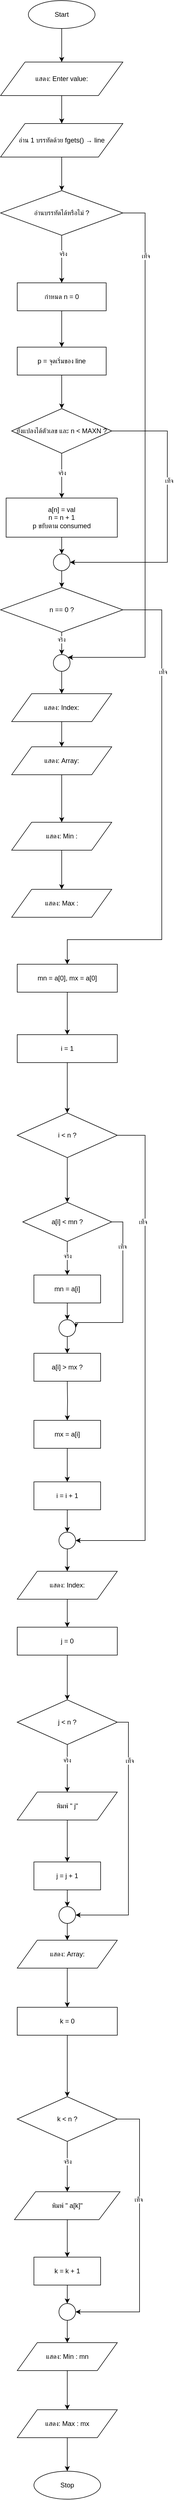 <mxfile version="28.2.5">
  <diagram name="หน้า-1" id="Ljue6Dd8xsv9lIiF6Eex">
    <mxGraphModel dx="1491" dy="691" grid="1" gridSize="10" guides="1" tooltips="1" connect="1" arrows="1" fold="1" page="1" pageScale="1" pageWidth="827" pageHeight="1169" math="0" shadow="0">
      <root>
        <mxCell id="0" />
        <mxCell id="1" parent="0" />
        <mxCell id="p4u4spNlCYpVbPZBGIiS-35" value="" style="edgeStyle=orthogonalEdgeStyle;rounded=0;orthogonalLoop=1;jettySize=auto;html=1;" parent="1" source="p4u4spNlCYpVbPZBGIiS-1" target="p4u4spNlCYpVbPZBGIiS-2" edge="1">
          <mxGeometry relative="1" as="geometry" />
        </mxCell>
        <mxCell id="p4u4spNlCYpVbPZBGIiS-1" value="Start" style="ellipse;whiteSpace=wrap;html=1;" parent="1" vertex="1">
          <mxGeometry x="460" y="30" width="120" height="50" as="geometry" />
        </mxCell>
        <mxCell id="p4u4spNlCYpVbPZBGIiS-36" value="" style="edgeStyle=orthogonalEdgeStyle;rounded=0;orthogonalLoop=1;jettySize=auto;html=1;" parent="1" source="p4u4spNlCYpVbPZBGIiS-2" target="p4u4spNlCYpVbPZBGIiS-3" edge="1">
          <mxGeometry relative="1" as="geometry" />
        </mxCell>
        <mxCell id="p4u4spNlCYpVbPZBGIiS-2" value="แสดง: Enter value:" style="shape=parallelogram;perimeter=parallelogramPerimeter;whiteSpace=wrap;html=1;" parent="1" vertex="1">
          <mxGeometry x="410" y="140" width="220" height="60" as="geometry" />
        </mxCell>
        <mxCell id="p4u4spNlCYpVbPZBGIiS-37" value="" style="edgeStyle=orthogonalEdgeStyle;rounded=0;orthogonalLoop=1;jettySize=auto;html=1;" parent="1" source="p4u4spNlCYpVbPZBGIiS-3" target="p4u4spNlCYpVbPZBGIiS-4" edge="1">
          <mxGeometry relative="1" as="geometry" />
        </mxCell>
        <mxCell id="p4u4spNlCYpVbPZBGIiS-3" value="อ่าน 1 บรรทัดด้วย fgets() → line" style="shape=parallelogram;perimeter=parallelogramPerimeter;whiteSpace=wrap;html=1;" parent="1" vertex="1">
          <mxGeometry x="410" y="250" width="220" height="60" as="geometry" />
        </mxCell>
        <mxCell id="pmIDaaM-dI9VB6d24hKW-2" value="" style="edgeStyle=orthogonalEdgeStyle;rounded=0;orthogonalLoop=1;jettySize=auto;html=1;" parent="1" source="p4u4spNlCYpVbPZBGIiS-4" target="p4u4spNlCYpVbPZBGIiS-5" edge="1">
          <mxGeometry relative="1" as="geometry" />
        </mxCell>
        <mxCell id="9IDuzy3jqwEA8BaXGOj5-1" value="จริง" style="edgeLabel;html=1;align=center;verticalAlign=middle;resizable=0;points=[];" parent="pmIDaaM-dI9VB6d24hKW-2" connectable="0" vertex="1">
          <mxGeometry x="-0.231" y="2" relative="1" as="geometry">
            <mxPoint as="offset" />
          </mxGeometry>
        </mxCell>
        <mxCell id="pmIDaaM-dI9VB6d24hKW-11" style="edgeStyle=orthogonalEdgeStyle;rounded=0;orthogonalLoop=1;jettySize=auto;html=1;exitX=1;exitY=0.5;exitDx=0;exitDy=0;" parent="1" source="p4u4spNlCYpVbPZBGIiS-4" target="pmIDaaM-dI9VB6d24hKW-12" edge="1">
          <mxGeometry relative="1" as="geometry">
            <mxPoint x="670" y="1220" as="targetPoint" />
            <Array as="points">
              <mxPoint x="670" y="410" />
              <mxPoint x="670" y="1205" />
            </Array>
          </mxGeometry>
        </mxCell>
        <mxCell id="9IDuzy3jqwEA8BaXGOj5-2" value="เท็จ" style="edgeLabel;html=1;align=center;verticalAlign=middle;resizable=0;points=[];" parent="pmIDaaM-dI9VB6d24hKW-11" connectable="0" vertex="1">
          <mxGeometry x="-0.761" y="1" relative="1" as="geometry">
            <mxPoint as="offset" />
          </mxGeometry>
        </mxCell>
        <mxCell id="p4u4spNlCYpVbPZBGIiS-4" value="อ่านบรรทัดได้หรือไม่ ?" style="rhombus;whiteSpace=wrap;html=1;" parent="1" vertex="1">
          <mxGeometry x="410" y="370" width="220" height="80" as="geometry" />
        </mxCell>
        <mxCell id="pmIDaaM-dI9VB6d24hKW-3" value="" style="edgeStyle=orthogonalEdgeStyle;rounded=0;orthogonalLoop=1;jettySize=auto;html=1;" parent="1" source="p4u4spNlCYpVbPZBGIiS-5" target="p4u4spNlCYpVbPZBGIiS-6" edge="1">
          <mxGeometry relative="1" as="geometry" />
        </mxCell>
        <mxCell id="p4u4spNlCYpVbPZBGIiS-5" value="กำหนด n = 0" style="whiteSpace=wrap;html=1;" parent="1" vertex="1">
          <mxGeometry x="440" y="535" width="160" height="50" as="geometry" />
        </mxCell>
        <mxCell id="pmIDaaM-dI9VB6d24hKW-4" value="" style="edgeStyle=orthogonalEdgeStyle;rounded=0;orthogonalLoop=1;jettySize=auto;html=1;" parent="1" source="p4u4spNlCYpVbPZBGIiS-6" target="p4u4spNlCYpVbPZBGIiS-7" edge="1">
          <mxGeometry relative="1" as="geometry" />
        </mxCell>
        <mxCell id="p4u4spNlCYpVbPZBGIiS-6" value="p = จุดเริ่มของ line" style="whiteSpace=wrap;html=1;" parent="1" vertex="1">
          <mxGeometry x="440" y="650" width="160" height="50" as="geometry" />
        </mxCell>
        <mxCell id="pmIDaaM-dI9VB6d24hKW-5" value="" style="edgeStyle=orthogonalEdgeStyle;rounded=0;orthogonalLoop=1;jettySize=auto;html=1;" parent="1" source="p4u4spNlCYpVbPZBGIiS-7" target="p4u4spNlCYpVbPZBGIiS-8" edge="1">
          <mxGeometry relative="1" as="geometry" />
        </mxCell>
        <mxCell id="9IDuzy3jqwEA8BaXGOj5-10" value="จริง" style="edgeLabel;html=1;align=center;verticalAlign=middle;resizable=0;points=[];" parent="pmIDaaM-dI9VB6d24hKW-5" connectable="0" vertex="1">
          <mxGeometry x="-0.133" relative="1" as="geometry">
            <mxPoint as="offset" />
          </mxGeometry>
        </mxCell>
        <mxCell id="pmIDaaM-dI9VB6d24hKW-14" style="edgeStyle=orthogonalEdgeStyle;rounded=0;orthogonalLoop=1;jettySize=auto;html=1;entryX=1;entryY=0.5;entryDx=0;entryDy=0;" parent="1" source="p4u4spNlCYpVbPZBGIiS-7" target="pmIDaaM-dI9VB6d24hKW-15" edge="1">
          <mxGeometry relative="1" as="geometry">
            <mxPoint x="720" y="1050" as="targetPoint" />
            <Array as="points">
              <mxPoint x="710" y="800" />
              <mxPoint x="710" y="1035" />
            </Array>
          </mxGeometry>
        </mxCell>
        <mxCell id="9IDuzy3jqwEA8BaXGOj5-3" value="เท็จ" style="edgeLabel;html=1;align=center;verticalAlign=middle;resizable=0;points=[];" parent="pmIDaaM-dI9VB6d24hKW-14" connectable="0" vertex="1">
          <mxGeometry x="-0.259" y="3" relative="1" as="geometry">
            <mxPoint as="offset" />
          </mxGeometry>
        </mxCell>
        <mxCell id="p4u4spNlCYpVbPZBGIiS-7" value="ยังแปลงได้ตัวเลข และ n &lt; MAXN ?" style="rhombus;whiteSpace=wrap;html=1;" parent="1" vertex="1">
          <mxGeometry x="430" y="760" width="180" height="80" as="geometry" />
        </mxCell>
        <mxCell id="pmIDaaM-dI9VB6d24hKW-6" value="" style="edgeStyle=orthogonalEdgeStyle;rounded=0;orthogonalLoop=1;jettySize=auto;html=1;" parent="1" source="pmIDaaM-dI9VB6d24hKW-15" target="p4u4spNlCYpVbPZBGIiS-9" edge="1">
          <mxGeometry relative="1" as="geometry" />
        </mxCell>
        <mxCell id="p4u4spNlCYpVbPZBGIiS-8" value="a[n] = val&#xa;n = n + 1&#xa;p ขยับตาม consumed" style="whiteSpace=wrap;html=1;" parent="1" vertex="1">
          <mxGeometry x="420" y="920" width="200" height="70" as="geometry" />
        </mxCell>
        <mxCell id="pmIDaaM-dI9VB6d24hKW-7" value="" style="edgeStyle=orthogonalEdgeStyle;rounded=0;orthogonalLoop=1;jettySize=auto;html=1;" parent="1" source="pmIDaaM-dI9VB6d24hKW-12" target="p4u4spNlCYpVbPZBGIiS-10" edge="1">
          <mxGeometry relative="1" as="geometry" />
        </mxCell>
        <mxCell id="pmIDaaM-dI9VB6d24hKW-17" style="edgeStyle=orthogonalEdgeStyle;rounded=0;orthogonalLoop=1;jettySize=auto;html=1;entryX=0.5;entryY=0;entryDx=0;entryDy=0;" parent="1" source="p4u4spNlCYpVbPZBGIiS-9" target="p4u4spNlCYpVbPZBGIiS-14" edge="1">
          <mxGeometry relative="1" as="geometry">
            <Array as="points">
              <mxPoint x="700" y="1120" />
              <mxPoint x="700" y="1710" />
              <mxPoint x="530" y="1710" />
            </Array>
          </mxGeometry>
        </mxCell>
        <mxCell id="9IDuzy3jqwEA8BaXGOj5-4" value="เท็จ" style="edgeLabel;html=1;align=center;verticalAlign=middle;resizable=0;points=[];" parent="pmIDaaM-dI9VB6d24hKW-17" connectable="0" vertex="1">
          <mxGeometry x="-0.587" y="2" relative="1" as="geometry">
            <mxPoint as="offset" />
          </mxGeometry>
        </mxCell>
        <mxCell id="p4u4spNlCYpVbPZBGIiS-9" value="n == 0 ?" style="rhombus;whiteSpace=wrap;html=1;" parent="1" vertex="1">
          <mxGeometry x="410" y="1080" width="220" height="80" as="geometry" />
        </mxCell>
        <mxCell id="pmIDaaM-dI9VB6d24hKW-8" value="" style="edgeStyle=orthogonalEdgeStyle;rounded=0;orthogonalLoop=1;jettySize=auto;html=1;" parent="1" source="p4u4spNlCYpVbPZBGIiS-10" target="p4u4spNlCYpVbPZBGIiS-11" edge="1">
          <mxGeometry relative="1" as="geometry" />
        </mxCell>
        <mxCell id="p4u4spNlCYpVbPZBGIiS-10" value="แสดง: Index:" style="shape=parallelogram;perimeter=parallelogramPerimeter;whiteSpace=wrap;html=1;" parent="1" vertex="1">
          <mxGeometry x="430" y="1270" width="180" height="50" as="geometry" />
        </mxCell>
        <mxCell id="pmIDaaM-dI9VB6d24hKW-9" value="" style="edgeStyle=orthogonalEdgeStyle;rounded=0;orthogonalLoop=1;jettySize=auto;html=1;" parent="1" source="p4u4spNlCYpVbPZBGIiS-11" target="p4u4spNlCYpVbPZBGIiS-12" edge="1">
          <mxGeometry relative="1" as="geometry" />
        </mxCell>
        <mxCell id="p4u4spNlCYpVbPZBGIiS-11" value="แสดง: Array:" style="shape=parallelogram;perimeter=parallelogramPerimeter;whiteSpace=wrap;html=1;" parent="1" vertex="1">
          <mxGeometry x="430" y="1365" width="180" height="50" as="geometry" />
        </mxCell>
        <mxCell id="pmIDaaM-dI9VB6d24hKW-10" value="" style="edgeStyle=orthogonalEdgeStyle;rounded=0;orthogonalLoop=1;jettySize=auto;html=1;" parent="1" source="p4u4spNlCYpVbPZBGIiS-12" target="p4u4spNlCYpVbPZBGIiS-13" edge="1">
          <mxGeometry relative="1" as="geometry" />
        </mxCell>
        <mxCell id="p4u4spNlCYpVbPZBGIiS-12" value="แสดง: Min : " style="shape=parallelogram;perimeter=parallelogramPerimeter;whiteSpace=wrap;html=1;" parent="1" vertex="1">
          <mxGeometry x="430" y="1500" width="180" height="50" as="geometry" />
        </mxCell>
        <mxCell id="p4u4spNlCYpVbPZBGIiS-13" value="แสดง: Max : " style="shape=parallelogram;perimeter=parallelogramPerimeter;whiteSpace=wrap;html=1;" parent="1" vertex="1">
          <mxGeometry x="430" y="1620" width="180" height="50" as="geometry" />
        </mxCell>
        <mxCell id="pmIDaaM-dI9VB6d24hKW-19" value="" style="edgeStyle=orthogonalEdgeStyle;rounded=0;orthogonalLoop=1;jettySize=auto;html=1;" parent="1" source="p4u4spNlCYpVbPZBGIiS-14" target="p4u4spNlCYpVbPZBGIiS-15" edge="1">
          <mxGeometry relative="1" as="geometry" />
        </mxCell>
        <mxCell id="p4u4spNlCYpVbPZBGIiS-14" value="mn = a[0], mx = a[0]" style="whiteSpace=wrap;html=1;" parent="1" vertex="1">
          <mxGeometry x="440" y="1754" width="180" height="50" as="geometry" />
        </mxCell>
        <mxCell id="pmIDaaM-dI9VB6d24hKW-20" value="" style="edgeStyle=orthogonalEdgeStyle;rounded=0;orthogonalLoop=1;jettySize=auto;html=1;" parent="1" source="p4u4spNlCYpVbPZBGIiS-15" target="p4u4spNlCYpVbPZBGIiS-16" edge="1">
          <mxGeometry relative="1" as="geometry" />
        </mxCell>
        <mxCell id="p4u4spNlCYpVbPZBGIiS-15" value="i = 1" style="whiteSpace=wrap;html=1;" parent="1" vertex="1">
          <mxGeometry x="440" y="1880" width="180" height="50" as="geometry" />
        </mxCell>
        <mxCell id="pmIDaaM-dI9VB6d24hKW-21" value="" style="edgeStyle=orthogonalEdgeStyle;rounded=0;orthogonalLoop=1;jettySize=auto;html=1;" parent="1" source="p4u4spNlCYpVbPZBGIiS-16" target="p4u4spNlCYpVbPZBGIiS-17" edge="1">
          <mxGeometry relative="1" as="geometry" />
        </mxCell>
        <mxCell id="pmIDaaM-dI9VB6d24hKW-39" style="edgeStyle=orthogonalEdgeStyle;rounded=0;orthogonalLoop=1;jettySize=auto;html=1;entryX=1;entryY=0.5;entryDx=0;entryDy=0;" parent="1" source="p4u4spNlCYpVbPZBGIiS-16" target="pmIDaaM-dI9VB6d24hKW-40" edge="1">
          <mxGeometry relative="1" as="geometry">
            <mxPoint x="690" y="2770" as="targetPoint" />
            <Array as="points">
              <mxPoint x="670" y="2060" />
              <mxPoint x="670" y="2785" />
            </Array>
          </mxGeometry>
        </mxCell>
        <mxCell id="9IDuzy3jqwEA8BaXGOj5-5" value="เท็จ" style="edgeLabel;html=1;align=center;verticalAlign=middle;resizable=0;points=[];" parent="pmIDaaM-dI9VB6d24hKW-39" connectable="0" vertex="1">
          <mxGeometry x="-0.544" y="-4" relative="1" as="geometry">
            <mxPoint as="offset" />
          </mxGeometry>
        </mxCell>
        <mxCell id="p4u4spNlCYpVbPZBGIiS-16" value="i &lt; n ?" style="rhombus;whiteSpace=wrap;html=1;" parent="1" vertex="1">
          <mxGeometry x="440" y="2020" width="180" height="80" as="geometry" />
        </mxCell>
        <mxCell id="pmIDaaM-dI9VB6d24hKW-22" value="" style="edgeStyle=orthogonalEdgeStyle;rounded=0;orthogonalLoop=1;jettySize=auto;html=1;" parent="1" source="p4u4spNlCYpVbPZBGIiS-17" target="p4u4spNlCYpVbPZBGIiS-18" edge="1">
          <mxGeometry relative="1" as="geometry" />
        </mxCell>
        <mxCell id="9IDuzy3jqwEA8BaXGOj5-12" value="จริง" style="edgeLabel;html=1;align=center;verticalAlign=middle;resizable=0;points=[];" parent="pmIDaaM-dI9VB6d24hKW-22" connectable="0" vertex="1">
          <mxGeometry x="-0.128" relative="1" as="geometry">
            <mxPoint as="offset" />
          </mxGeometry>
        </mxCell>
        <mxCell id="pmIDaaM-dI9VB6d24hKW-44" style="edgeStyle=orthogonalEdgeStyle;rounded=0;orthogonalLoop=1;jettySize=auto;html=1;entryX=1;entryY=0.5;entryDx=0;entryDy=0;" parent="1" source="p4u4spNlCYpVbPZBGIiS-17" target="pmIDaaM-dI9VB6d24hKW-42" edge="1">
          <mxGeometry relative="1" as="geometry">
            <Array as="points">
              <mxPoint x="630" y="2215" />
              <mxPoint x="630" y="2395" />
            </Array>
          </mxGeometry>
        </mxCell>
        <mxCell id="9IDuzy3jqwEA8BaXGOj5-6" value="เท็จ" style="edgeLabel;html=1;align=center;verticalAlign=middle;resizable=0;points=[];" parent="pmIDaaM-dI9VB6d24hKW-44" connectable="0" vertex="1">
          <mxGeometry x="-0.571" y="-1" relative="1" as="geometry">
            <mxPoint as="offset" />
          </mxGeometry>
        </mxCell>
        <mxCell id="p4u4spNlCYpVbPZBGIiS-17" value="a[i] &lt; mn ?" style="rhombus;whiteSpace=wrap;html=1;" parent="1" vertex="1">
          <mxGeometry x="450" y="2180" width="160" height="70" as="geometry" />
        </mxCell>
        <mxCell id="pmIDaaM-dI9VB6d24hKW-23" value="" style="edgeStyle=orthogonalEdgeStyle;rounded=0;orthogonalLoop=1;jettySize=auto;html=1;entryX=0.5;entryY=0;entryDx=0;entryDy=0;" parent="1" source="pmIDaaM-dI9VB6d24hKW-42" target="pmIDaaM-dI9VB6d24hKW-45" edge="1">
          <mxGeometry relative="1" as="geometry">
            <mxPoint x="530.053" y="2430.023" as="targetPoint" />
          </mxGeometry>
        </mxCell>
        <mxCell id="p4u4spNlCYpVbPZBGIiS-18" value="mn = a[i]" style="whiteSpace=wrap;html=1;" parent="1" vertex="1">
          <mxGeometry x="470" y="2310" width="120" height="50" as="geometry" />
        </mxCell>
        <mxCell id="pmIDaaM-dI9VB6d24hKW-25" value="" style="edgeStyle=orthogonalEdgeStyle;rounded=0;orthogonalLoop=1;jettySize=auto;html=1;" parent="1" target="p4u4spNlCYpVbPZBGIiS-20" edge="1">
          <mxGeometry relative="1" as="geometry">
            <mxPoint x="530" y="2500" as="sourcePoint" />
          </mxGeometry>
        </mxCell>
        <mxCell id="pmIDaaM-dI9VB6d24hKW-24" value="" style="edgeStyle=orthogonalEdgeStyle;rounded=0;orthogonalLoop=1;jettySize=auto;html=1;" parent="1" source="p4u4spNlCYpVbPZBGIiS-20" target="p4u4spNlCYpVbPZBGIiS-21" edge="1">
          <mxGeometry relative="1" as="geometry" />
        </mxCell>
        <mxCell id="p4u4spNlCYpVbPZBGIiS-20" value="mx = a[i]" style="whiteSpace=wrap;html=1;" parent="1" vertex="1">
          <mxGeometry x="470" y="2570" width="120" height="50" as="geometry" />
        </mxCell>
        <mxCell id="pmIDaaM-dI9VB6d24hKW-26" value="" style="edgeStyle=orthogonalEdgeStyle;rounded=0;orthogonalLoop=1;jettySize=auto;html=1;" parent="1" source="pmIDaaM-dI9VB6d24hKW-40" target="p4u4spNlCYpVbPZBGIiS-22" edge="1">
          <mxGeometry relative="1" as="geometry" />
        </mxCell>
        <mxCell id="p4u4spNlCYpVbPZBGIiS-21" value="i = i + 1" style="whiteSpace=wrap;html=1;" parent="1" vertex="1">
          <mxGeometry x="470" y="2680" width="120" height="50" as="geometry" />
        </mxCell>
        <mxCell id="pmIDaaM-dI9VB6d24hKW-27" value="" style="edgeStyle=orthogonalEdgeStyle;rounded=0;orthogonalLoop=1;jettySize=auto;html=1;" parent="1" source="p4u4spNlCYpVbPZBGIiS-22" target="p4u4spNlCYpVbPZBGIiS-23" edge="1">
          <mxGeometry relative="1" as="geometry" />
        </mxCell>
        <mxCell id="p4u4spNlCYpVbPZBGIiS-22" value="แสดง: Index:" style="shape=parallelogram;perimeter=parallelogramPerimeter;whiteSpace=wrap;html=1;" parent="1" vertex="1">
          <mxGeometry x="440" y="2840" width="180" height="50" as="geometry" />
        </mxCell>
        <mxCell id="pmIDaaM-dI9VB6d24hKW-28" value="" style="edgeStyle=orthogonalEdgeStyle;rounded=0;orthogonalLoop=1;jettySize=auto;html=1;" parent="1" source="p4u4spNlCYpVbPZBGIiS-23" target="p4u4spNlCYpVbPZBGIiS-24" edge="1">
          <mxGeometry relative="1" as="geometry" />
        </mxCell>
        <mxCell id="p4u4spNlCYpVbPZBGIiS-23" value="j = 0" style="whiteSpace=wrap;html=1;" parent="1" vertex="1">
          <mxGeometry x="440" y="2940" width="180" height="50" as="geometry" />
        </mxCell>
        <mxCell id="pmIDaaM-dI9VB6d24hKW-29" value="" style="edgeStyle=orthogonalEdgeStyle;rounded=0;orthogonalLoop=1;jettySize=auto;html=1;" parent="1" source="p4u4spNlCYpVbPZBGIiS-24" target="p4u4spNlCYpVbPZBGIiS-25" edge="1">
          <mxGeometry relative="1" as="geometry" />
        </mxCell>
        <mxCell id="9IDuzy3jqwEA8BaXGOj5-13" value="จริง" style="edgeLabel;html=1;align=center;verticalAlign=middle;resizable=0;points=[];" parent="pmIDaaM-dI9VB6d24hKW-29" connectable="0" vertex="1">
          <mxGeometry x="-0.349" y="-1" relative="1" as="geometry">
            <mxPoint as="offset" />
          </mxGeometry>
        </mxCell>
        <mxCell id="pmIDaaM-dI9VB6d24hKW-48" style="edgeStyle=orthogonalEdgeStyle;rounded=0;orthogonalLoop=1;jettySize=auto;html=1;entryX=1;entryY=0.5;entryDx=0;entryDy=0;" parent="1" source="p4u4spNlCYpVbPZBGIiS-24" target="pmIDaaM-dI9VB6d24hKW-46" edge="1">
          <mxGeometry relative="1" as="geometry">
            <Array as="points">
              <mxPoint x="640" y="3110" />
              <mxPoint x="640" y="3455" />
            </Array>
          </mxGeometry>
        </mxCell>
        <mxCell id="9IDuzy3jqwEA8BaXGOj5-8" value="เท็จ" style="edgeLabel;html=1;align=center;verticalAlign=middle;resizable=0;points=[];" parent="pmIDaaM-dI9VB6d24hKW-48" connectable="0" vertex="1">
          <mxGeometry x="-0.616" y="2" relative="1" as="geometry">
            <mxPoint as="offset" />
          </mxGeometry>
        </mxCell>
        <mxCell id="p4u4spNlCYpVbPZBGIiS-24" value="j &lt; n ?" style="rhombus;whiteSpace=wrap;html=1;" parent="1" vertex="1">
          <mxGeometry x="440" y="3070" width="180" height="80" as="geometry" />
        </mxCell>
        <mxCell id="pmIDaaM-dI9VB6d24hKW-30" value="" style="edgeStyle=orthogonalEdgeStyle;rounded=0;orthogonalLoop=1;jettySize=auto;html=1;" parent="1" source="p4u4spNlCYpVbPZBGIiS-25" target="p4u4spNlCYpVbPZBGIiS-26" edge="1">
          <mxGeometry relative="1" as="geometry" />
        </mxCell>
        <mxCell id="p4u4spNlCYpVbPZBGIiS-25" value="พิมพ์ &quot; j&quot;" style="shape=parallelogram;perimeter=parallelogramPerimeter;whiteSpace=wrap;html=1;" parent="1" vertex="1">
          <mxGeometry x="440" y="3235" width="180" height="50" as="geometry" />
        </mxCell>
        <mxCell id="pmIDaaM-dI9VB6d24hKW-31" value="" style="edgeStyle=orthogonalEdgeStyle;rounded=0;orthogonalLoop=1;jettySize=auto;html=1;" parent="1" source="pmIDaaM-dI9VB6d24hKW-46" target="p4u4spNlCYpVbPZBGIiS-27" edge="1">
          <mxGeometry relative="1" as="geometry" />
        </mxCell>
        <mxCell id="p4u4spNlCYpVbPZBGIiS-26" value="j = j + 1" style="whiteSpace=wrap;html=1;" parent="1" vertex="1">
          <mxGeometry x="470" y="3360" width="120" height="50" as="geometry" />
        </mxCell>
        <mxCell id="pmIDaaM-dI9VB6d24hKW-32" value="" style="edgeStyle=orthogonalEdgeStyle;rounded=0;orthogonalLoop=1;jettySize=auto;html=1;" parent="1" source="p4u4spNlCYpVbPZBGIiS-27" target="p4u4spNlCYpVbPZBGIiS-28" edge="1">
          <mxGeometry relative="1" as="geometry" />
        </mxCell>
        <mxCell id="p4u4spNlCYpVbPZBGIiS-27" value="แสดง: Array:" style="shape=parallelogram;perimeter=parallelogramPerimeter;whiteSpace=wrap;html=1;" parent="1" vertex="1">
          <mxGeometry x="440" y="3500" width="180" height="50" as="geometry" />
        </mxCell>
        <mxCell id="pmIDaaM-dI9VB6d24hKW-33" value="" style="edgeStyle=orthogonalEdgeStyle;rounded=0;orthogonalLoop=1;jettySize=auto;html=1;" parent="1" source="p4u4spNlCYpVbPZBGIiS-28" target="p4u4spNlCYpVbPZBGIiS-29" edge="1">
          <mxGeometry relative="1" as="geometry" />
        </mxCell>
        <mxCell id="p4u4spNlCYpVbPZBGIiS-28" value="k = 0" style="whiteSpace=wrap;html=1;" parent="1" vertex="1">
          <mxGeometry x="440" y="3620" width="180" height="50" as="geometry" />
        </mxCell>
        <mxCell id="pmIDaaM-dI9VB6d24hKW-34" value="" style="edgeStyle=orthogonalEdgeStyle;rounded=0;orthogonalLoop=1;jettySize=auto;html=1;" parent="1" source="p4u4spNlCYpVbPZBGIiS-29" target="p4u4spNlCYpVbPZBGIiS-30" edge="1">
          <mxGeometry relative="1" as="geometry" />
        </mxCell>
        <mxCell id="9IDuzy3jqwEA8BaXGOj5-14" value="จริง" style="edgeLabel;html=1;align=center;verticalAlign=middle;resizable=0;points=[];" parent="pmIDaaM-dI9VB6d24hKW-34" connectable="0" vertex="1">
          <mxGeometry x="-0.2" relative="1" as="geometry">
            <mxPoint as="offset" />
          </mxGeometry>
        </mxCell>
        <mxCell id="pmIDaaM-dI9VB6d24hKW-49" style="edgeStyle=orthogonalEdgeStyle;rounded=0;orthogonalLoop=1;jettySize=auto;html=1;entryX=1;entryY=0.5;entryDx=0;entryDy=0;" parent="1" source="p4u4spNlCYpVbPZBGIiS-29" target="pmIDaaM-dI9VB6d24hKW-50" edge="1">
          <mxGeometry relative="1" as="geometry">
            <mxPoint x="690" y="4140" as="targetPoint" />
            <Array as="points">
              <mxPoint x="660" y="3820" />
              <mxPoint x="660" y="4165" />
            </Array>
          </mxGeometry>
        </mxCell>
        <mxCell id="9IDuzy3jqwEA8BaXGOj5-9" value="เท็จ" style="edgeLabel;html=1;align=center;verticalAlign=middle;resizable=0;points=[];" parent="pmIDaaM-dI9VB6d24hKW-49" connectable="0" vertex="1">
          <mxGeometry x="-0.264" y="-2" relative="1" as="geometry">
            <mxPoint as="offset" />
          </mxGeometry>
        </mxCell>
        <mxCell id="p4u4spNlCYpVbPZBGIiS-29" value="k &lt; n ?" style="rhombus;whiteSpace=wrap;html=1;" parent="1" vertex="1">
          <mxGeometry x="440" y="3780" width="180" height="80" as="geometry" />
        </mxCell>
        <mxCell id="pmIDaaM-dI9VB6d24hKW-35" value="" style="edgeStyle=orthogonalEdgeStyle;rounded=0;orthogonalLoop=1;jettySize=auto;html=1;" parent="1" source="p4u4spNlCYpVbPZBGIiS-30" target="p4u4spNlCYpVbPZBGIiS-31" edge="1">
          <mxGeometry relative="1" as="geometry" />
        </mxCell>
        <mxCell id="p4u4spNlCYpVbPZBGIiS-30" value="พิมพ์ &quot; a[k]&quot;" style="shape=parallelogram;perimeter=parallelogramPerimeter;whiteSpace=wrap;html=1;" parent="1" vertex="1">
          <mxGeometry x="435" y="3950" width="190" height="50" as="geometry" />
        </mxCell>
        <mxCell id="pmIDaaM-dI9VB6d24hKW-36" value="" style="edgeStyle=orthogonalEdgeStyle;rounded=0;orthogonalLoop=1;jettySize=auto;html=1;" parent="1" source="pmIDaaM-dI9VB6d24hKW-50" target="p4u4spNlCYpVbPZBGIiS-32" edge="1">
          <mxGeometry relative="1" as="geometry" />
        </mxCell>
        <mxCell id="p4u4spNlCYpVbPZBGIiS-31" value="k = k + 1" style="whiteSpace=wrap;html=1;" parent="1" vertex="1">
          <mxGeometry x="470" y="4067" width="120" height="50" as="geometry" />
        </mxCell>
        <mxCell id="pmIDaaM-dI9VB6d24hKW-37" value="" style="edgeStyle=orthogonalEdgeStyle;rounded=0;orthogonalLoop=1;jettySize=auto;html=1;" parent="1" source="p4u4spNlCYpVbPZBGIiS-32" target="p4u4spNlCYpVbPZBGIiS-33" edge="1">
          <mxGeometry relative="1" as="geometry" />
        </mxCell>
        <mxCell id="p4u4spNlCYpVbPZBGIiS-32" value="แสดง: Min : mn" style="shape=parallelogram;perimeter=parallelogramPerimeter;whiteSpace=wrap;html=1;" parent="1" vertex="1">
          <mxGeometry x="440" y="4220" width="180" height="50" as="geometry" />
        </mxCell>
        <mxCell id="pmIDaaM-dI9VB6d24hKW-38" value="" style="edgeStyle=orthogonalEdgeStyle;rounded=0;orthogonalLoop=1;jettySize=auto;html=1;" parent="1" source="p4u4spNlCYpVbPZBGIiS-33" target="p4u4spNlCYpVbPZBGIiS-34" edge="1">
          <mxGeometry relative="1" as="geometry" />
        </mxCell>
        <mxCell id="p4u4spNlCYpVbPZBGIiS-33" value="แสดง: Max : mx" style="shape=parallelogram;perimeter=parallelogramPerimeter;whiteSpace=wrap;html=1;" parent="1" vertex="1">
          <mxGeometry x="440" y="4340" width="180" height="50" as="geometry" />
        </mxCell>
        <mxCell id="p4u4spNlCYpVbPZBGIiS-34" value="Stop" style="ellipse;whiteSpace=wrap;html=1;" parent="1" vertex="1">
          <mxGeometry x="470" y="4450" width="120" height="50" as="geometry" />
        </mxCell>
        <mxCell id="pmIDaaM-dI9VB6d24hKW-13" value="" style="edgeStyle=orthogonalEdgeStyle;rounded=0;orthogonalLoop=1;jettySize=auto;html=1;" parent="1" source="p4u4spNlCYpVbPZBGIiS-9" target="pmIDaaM-dI9VB6d24hKW-12" edge="1">
          <mxGeometry relative="1" as="geometry">
            <mxPoint x="520" y="1160" as="sourcePoint" />
            <mxPoint x="520" y="1250" as="targetPoint" />
          </mxGeometry>
        </mxCell>
        <mxCell id="9IDuzy3jqwEA8BaXGOj5-11" value="จริง" style="edgeLabel;html=1;align=center;verticalAlign=middle;resizable=0;points=[];" parent="pmIDaaM-dI9VB6d24hKW-13" connectable="0" vertex="1">
          <mxGeometry x="-0.342" y="-1" relative="1" as="geometry">
            <mxPoint as="offset" />
          </mxGeometry>
        </mxCell>
        <mxCell id="pmIDaaM-dI9VB6d24hKW-12" value="" style="ellipse;whiteSpace=wrap;html=1;aspect=fixed;" parent="1" vertex="1">
          <mxGeometry x="505" y="1200" width="30" height="30" as="geometry" />
        </mxCell>
        <mxCell id="pmIDaaM-dI9VB6d24hKW-16" value="" style="edgeStyle=orthogonalEdgeStyle;rounded=0;orthogonalLoop=1;jettySize=auto;html=1;" parent="1" source="p4u4spNlCYpVbPZBGIiS-8" target="pmIDaaM-dI9VB6d24hKW-15" edge="1">
          <mxGeometry relative="1" as="geometry">
            <mxPoint x="520" y="990" as="sourcePoint" />
            <mxPoint x="520" y="1080" as="targetPoint" />
          </mxGeometry>
        </mxCell>
        <mxCell id="pmIDaaM-dI9VB6d24hKW-15" value="" style="ellipse;whiteSpace=wrap;html=1;aspect=fixed;" parent="1" vertex="1">
          <mxGeometry x="505" y="1020" width="30" height="30" as="geometry" />
        </mxCell>
        <mxCell id="pmIDaaM-dI9VB6d24hKW-41" value="" style="edgeStyle=orthogonalEdgeStyle;rounded=0;orthogonalLoop=1;jettySize=auto;html=1;" parent="1" source="p4u4spNlCYpVbPZBGIiS-21" target="pmIDaaM-dI9VB6d24hKW-40" edge="1">
          <mxGeometry relative="1" as="geometry">
            <mxPoint x="530" y="2730" as="sourcePoint" />
            <mxPoint x="530" y="2840" as="targetPoint" />
          </mxGeometry>
        </mxCell>
        <mxCell id="pmIDaaM-dI9VB6d24hKW-40" value="" style="ellipse;whiteSpace=wrap;html=1;aspect=fixed;" parent="1" vertex="1">
          <mxGeometry x="515" y="2770" width="30" height="30" as="geometry" />
        </mxCell>
        <mxCell id="pmIDaaM-dI9VB6d24hKW-43" value="" style="edgeStyle=orthogonalEdgeStyle;rounded=0;orthogonalLoop=1;jettySize=auto;html=1;" parent="1" source="p4u4spNlCYpVbPZBGIiS-18" target="pmIDaaM-dI9VB6d24hKW-42" edge="1">
          <mxGeometry relative="1" as="geometry">
            <mxPoint x="530" y="2360" as="sourcePoint" />
            <mxPoint x="530" y="2430" as="targetPoint" />
          </mxGeometry>
        </mxCell>
        <mxCell id="pmIDaaM-dI9VB6d24hKW-42" value="" style="ellipse;whiteSpace=wrap;html=1;aspect=fixed;" parent="1" vertex="1">
          <mxGeometry x="515" y="2390" width="30" height="30" as="geometry" />
        </mxCell>
        <mxCell id="pmIDaaM-dI9VB6d24hKW-45" value="a[i] &amp;gt; mx ?" style="whiteSpace=wrap;html=1;" parent="1" vertex="1">
          <mxGeometry x="470" y="2450" width="120" height="50" as="geometry" />
        </mxCell>
        <mxCell id="pmIDaaM-dI9VB6d24hKW-47" value="" style="edgeStyle=orthogonalEdgeStyle;rounded=0;orthogonalLoop=1;jettySize=auto;html=1;" parent="1" source="p4u4spNlCYpVbPZBGIiS-26" target="pmIDaaM-dI9VB6d24hKW-46" edge="1">
          <mxGeometry relative="1" as="geometry">
            <mxPoint x="530" y="3410" as="sourcePoint" />
            <mxPoint x="530" y="3500" as="targetPoint" />
          </mxGeometry>
        </mxCell>
        <mxCell id="pmIDaaM-dI9VB6d24hKW-46" value="" style="ellipse;whiteSpace=wrap;html=1;aspect=fixed;" parent="1" vertex="1">
          <mxGeometry x="515" y="3440" width="30" height="30" as="geometry" />
        </mxCell>
        <mxCell id="pmIDaaM-dI9VB6d24hKW-51" value="" style="edgeStyle=orthogonalEdgeStyle;rounded=0;orthogonalLoop=1;jettySize=auto;html=1;" parent="1" source="p4u4spNlCYpVbPZBGIiS-31" target="pmIDaaM-dI9VB6d24hKW-50" edge="1">
          <mxGeometry relative="1" as="geometry">
            <mxPoint x="530" y="4117" as="sourcePoint" />
            <mxPoint x="530" y="4220" as="targetPoint" />
          </mxGeometry>
        </mxCell>
        <mxCell id="pmIDaaM-dI9VB6d24hKW-50" value="" style="ellipse;whiteSpace=wrap;html=1;aspect=fixed;" parent="1" vertex="1">
          <mxGeometry x="515" y="4150" width="30" height="30" as="geometry" />
        </mxCell>
      </root>
    </mxGraphModel>
  </diagram>
</mxfile>
